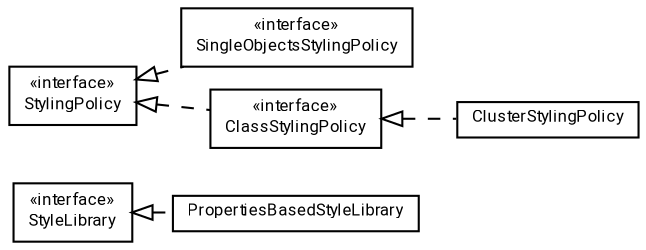 #!/usr/local/bin/dot
#
# Class diagram 
# Generated by UMLGraph version R5_7_2-60-g0e99a6 (http://www.spinellis.gr/umlgraph/)
#

digraph G {
	graph [fontnames="svg"]
	edge [fontname="Roboto",fontsize=7,labelfontname="Roboto",labelfontsize=7,color="black"];
	node [fontname="Roboto",fontcolor="black",fontsize=8,shape=plaintext,margin=0,width=0,height=0];
	nodesep=0.15;
	ranksep=0.25;
	rankdir=LR;
	// de.lmu.ifi.dbs.elki.visualization.style.StyleLibrary
	c144177 [label=<<table title="de.lmu.ifi.dbs.elki.visualization.style.StyleLibrary" border="0" cellborder="1" cellspacing="0" cellpadding="2" href="StyleLibrary.html" target="_parent">
		<tr><td><table border="0" cellspacing="0" cellpadding="1">
		<tr><td align="center" balign="center"> &#171;interface&#187; </td></tr>
		<tr><td align="center" balign="center"> <font face="Roboto">StyleLibrary</font> </td></tr>
		</table></td></tr>
		</table>>, URL="StyleLibrary.html"];
	// de.lmu.ifi.dbs.elki.visualization.style.StylingPolicy
	c144178 [label=<<table title="de.lmu.ifi.dbs.elki.visualization.style.StylingPolicy" border="0" cellborder="1" cellspacing="0" cellpadding="2" href="StylingPolicy.html" target="_parent">
		<tr><td><table border="0" cellspacing="0" cellpadding="1">
		<tr><td align="center" balign="center"> &#171;interface&#187; </td></tr>
		<tr><td align="center" balign="center"> <font face="Roboto">StylingPolicy</font> </td></tr>
		</table></td></tr>
		</table>>, URL="StylingPolicy.html"];
	// de.lmu.ifi.dbs.elki.visualization.style.PropertiesBasedStyleLibrary
	c144183 [label=<<table title="de.lmu.ifi.dbs.elki.visualization.style.PropertiesBasedStyleLibrary" border="0" cellborder="1" cellspacing="0" cellpadding="2" href="PropertiesBasedStyleLibrary.html" target="_parent">
		<tr><td><table border="0" cellspacing="0" cellpadding="1">
		<tr><td align="center" balign="center"> <font face="Roboto">PropertiesBasedStyleLibrary</font> </td></tr>
		</table></td></tr>
		</table>>, URL="PropertiesBasedStyleLibrary.html"];
	// de.lmu.ifi.dbs.elki.visualization.style.ClusterStylingPolicy
	c144184 [label=<<table title="de.lmu.ifi.dbs.elki.visualization.style.ClusterStylingPolicy" border="0" cellborder="1" cellspacing="0" cellpadding="2" href="ClusterStylingPolicy.html" target="_parent">
		<tr><td><table border="0" cellspacing="0" cellpadding="1">
		<tr><td align="center" balign="center"> <font face="Roboto">ClusterStylingPolicy</font> </td></tr>
		</table></td></tr>
		</table>>, URL="ClusterStylingPolicy.html"];
	// de.lmu.ifi.dbs.elki.visualization.style.SingleObjectsStylingPolicy
	c144185 [label=<<table title="de.lmu.ifi.dbs.elki.visualization.style.SingleObjectsStylingPolicy" border="0" cellborder="1" cellspacing="0" cellpadding="2" href="SingleObjectsStylingPolicy.html" target="_parent">
		<tr><td><table border="0" cellspacing="0" cellpadding="1">
		<tr><td align="center" balign="center"> &#171;interface&#187; </td></tr>
		<tr><td align="center" balign="center"> <font face="Roboto">SingleObjectsStylingPolicy</font> </td></tr>
		</table></td></tr>
		</table>>, URL="SingleObjectsStylingPolicy.html"];
	// de.lmu.ifi.dbs.elki.visualization.style.ClassStylingPolicy
	c144186 [label=<<table title="de.lmu.ifi.dbs.elki.visualization.style.ClassStylingPolicy" border="0" cellborder="1" cellspacing="0" cellpadding="2" href="ClassStylingPolicy.html" target="_parent">
		<tr><td><table border="0" cellspacing="0" cellpadding="1">
		<tr><td align="center" balign="center"> &#171;interface&#187; </td></tr>
		<tr><td align="center" balign="center"> <font face="Roboto">ClassStylingPolicy</font> </td></tr>
		</table></td></tr>
		</table>>, URL="ClassStylingPolicy.html"];
	// de.lmu.ifi.dbs.elki.visualization.style.PropertiesBasedStyleLibrary implements de.lmu.ifi.dbs.elki.visualization.style.StyleLibrary
	c144177 -> c144183 [arrowtail=empty,style=dashed,dir=back,weight=9];
	// de.lmu.ifi.dbs.elki.visualization.style.ClusterStylingPolicy implements de.lmu.ifi.dbs.elki.visualization.style.ClassStylingPolicy
	c144186 -> c144184 [arrowtail=empty,style=dashed,dir=back,weight=9];
	// de.lmu.ifi.dbs.elki.visualization.style.SingleObjectsStylingPolicy implements de.lmu.ifi.dbs.elki.visualization.style.StylingPolicy
	c144178 -> c144185 [arrowtail=empty,style=dashed,dir=back,weight=9];
	// de.lmu.ifi.dbs.elki.visualization.style.ClassStylingPolicy implements de.lmu.ifi.dbs.elki.visualization.style.StylingPolicy
	c144178 -> c144186 [arrowtail=empty,style=dashed,dir=back,weight=9];
}

